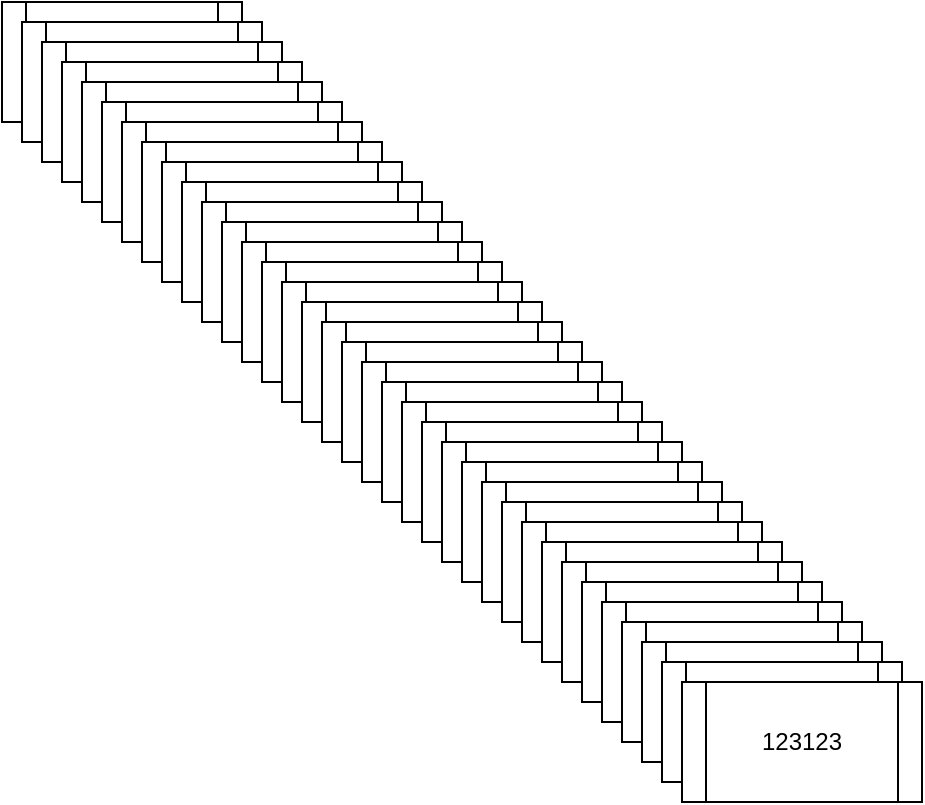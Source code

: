 <mxfile version="13.7.7" type="github"><diagram id="XvSPUDLUYNMZTPW0N-xw" name="Page-1"><mxGraphModel dx="1143" dy="661" grid="1" gridSize="10" guides="1" tooltips="1" connect="1" arrows="1" fold="1" page="1" pageScale="1" pageWidth="827" pageHeight="1169" math="0" shadow="0"><root><mxCell id="0"/><mxCell id="1" parent="0"/><mxCell id="FBpaqkk6B_h8Nh0KUtV6-1" value="123123" style="shape=process;whiteSpace=wrap;html=1;backgroundOutline=1;" vertex="1" parent="1"><mxGeometry x="80" y="50" width="120" height="60" as="geometry"/></mxCell><mxCell id="FBpaqkk6B_h8Nh0KUtV6-2" value="123123" style="shape=process;whiteSpace=wrap;html=1;backgroundOutline=1;" vertex="1" parent="1"><mxGeometry x="90" y="60" width="120" height="60" as="geometry"/></mxCell><mxCell id="FBpaqkk6B_h8Nh0KUtV6-3" value="123123" style="shape=process;whiteSpace=wrap;html=1;backgroundOutline=1;" vertex="1" parent="1"><mxGeometry x="100" y="70" width="120" height="60" as="geometry"/></mxCell><mxCell id="FBpaqkk6B_h8Nh0KUtV6-4" value="123123" style="shape=process;whiteSpace=wrap;html=1;backgroundOutline=1;" vertex="1" parent="1"><mxGeometry x="110" y="80" width="120" height="60" as="geometry"/></mxCell><mxCell id="FBpaqkk6B_h8Nh0KUtV6-5" value="123123" style="shape=process;whiteSpace=wrap;html=1;backgroundOutline=1;" vertex="1" parent="1"><mxGeometry x="120" y="90" width="120" height="60" as="geometry"/></mxCell><mxCell id="FBpaqkk6B_h8Nh0KUtV6-6" value="123123" style="shape=process;whiteSpace=wrap;html=1;backgroundOutline=1;" vertex="1" parent="1"><mxGeometry x="130" y="100" width="120" height="60" as="geometry"/></mxCell><mxCell id="FBpaqkk6B_h8Nh0KUtV6-7" value="123123" style="shape=process;whiteSpace=wrap;html=1;backgroundOutline=1;" vertex="1" parent="1"><mxGeometry x="140" y="110" width="120" height="60" as="geometry"/></mxCell><mxCell id="FBpaqkk6B_h8Nh0KUtV6-8" value="123123" style="shape=process;whiteSpace=wrap;html=1;backgroundOutline=1;" vertex="1" parent="1"><mxGeometry x="150" y="120" width="120" height="60" as="geometry"/></mxCell><mxCell id="FBpaqkk6B_h8Nh0KUtV6-9" value="123123" style="shape=process;whiteSpace=wrap;html=1;backgroundOutline=1;" vertex="1" parent="1"><mxGeometry x="160" y="130" width="120" height="60" as="geometry"/></mxCell><mxCell id="FBpaqkk6B_h8Nh0KUtV6-10" value="123123" style="shape=process;whiteSpace=wrap;html=1;backgroundOutline=1;" vertex="1" parent="1"><mxGeometry x="170" y="140" width="120" height="60" as="geometry"/></mxCell><mxCell id="FBpaqkk6B_h8Nh0KUtV6-11" value="123123" style="shape=process;whiteSpace=wrap;html=1;backgroundOutline=1;" vertex="1" parent="1"><mxGeometry x="180" y="150" width="120" height="60" as="geometry"/></mxCell><mxCell id="FBpaqkk6B_h8Nh0KUtV6-12" value="123123" style="shape=process;whiteSpace=wrap;html=1;backgroundOutline=1;" vertex="1" parent="1"><mxGeometry x="190" y="160" width="120" height="60" as="geometry"/></mxCell><mxCell id="FBpaqkk6B_h8Nh0KUtV6-13" value="123123" style="shape=process;whiteSpace=wrap;html=1;backgroundOutline=1;" vertex="1" parent="1"><mxGeometry x="200" y="170" width="120" height="60" as="geometry"/></mxCell><mxCell id="FBpaqkk6B_h8Nh0KUtV6-14" value="123123" style="shape=process;whiteSpace=wrap;html=1;backgroundOutline=1;" vertex="1" parent="1"><mxGeometry x="210" y="180" width="120" height="60" as="geometry"/></mxCell><mxCell id="FBpaqkk6B_h8Nh0KUtV6-15" value="123123" style="shape=process;whiteSpace=wrap;html=1;backgroundOutline=1;" vertex="1" parent="1"><mxGeometry x="220" y="190" width="120" height="60" as="geometry"/></mxCell><mxCell id="FBpaqkk6B_h8Nh0KUtV6-16" value="123123" style="shape=process;whiteSpace=wrap;html=1;backgroundOutline=1;" vertex="1" parent="1"><mxGeometry x="230" y="200" width="120" height="60" as="geometry"/></mxCell><mxCell id="FBpaqkk6B_h8Nh0KUtV6-17" value="123123" style="shape=process;whiteSpace=wrap;html=1;backgroundOutline=1;" vertex="1" parent="1"><mxGeometry x="240" y="210" width="120" height="60" as="geometry"/></mxCell><mxCell id="FBpaqkk6B_h8Nh0KUtV6-18" value="123123" style="shape=process;whiteSpace=wrap;html=1;backgroundOutline=1;" vertex="1" parent="1"><mxGeometry x="250" y="220" width="120" height="60" as="geometry"/></mxCell><mxCell id="FBpaqkk6B_h8Nh0KUtV6-19" value="123123" style="shape=process;whiteSpace=wrap;html=1;backgroundOutline=1;" vertex="1" parent="1"><mxGeometry x="260" y="230" width="120" height="60" as="geometry"/></mxCell><mxCell id="FBpaqkk6B_h8Nh0KUtV6-20" value="123123" style="shape=process;whiteSpace=wrap;html=1;backgroundOutline=1;" vertex="1" parent="1"><mxGeometry x="270" y="240" width="120" height="60" as="geometry"/></mxCell><mxCell id="FBpaqkk6B_h8Nh0KUtV6-21" value="123123" style="shape=process;whiteSpace=wrap;html=1;backgroundOutline=1;" vertex="1" parent="1"><mxGeometry x="280" y="250" width="120" height="60" as="geometry"/></mxCell><mxCell id="FBpaqkk6B_h8Nh0KUtV6-22" value="123123" style="shape=process;whiteSpace=wrap;html=1;backgroundOutline=1;" vertex="1" parent="1"><mxGeometry x="290" y="260" width="120" height="60" as="geometry"/></mxCell><mxCell id="FBpaqkk6B_h8Nh0KUtV6-23" value="123123" style="shape=process;whiteSpace=wrap;html=1;backgroundOutline=1;" vertex="1" parent="1"><mxGeometry x="300" y="270" width="120" height="60" as="geometry"/></mxCell><mxCell id="FBpaqkk6B_h8Nh0KUtV6-24" value="123123" style="shape=process;whiteSpace=wrap;html=1;backgroundOutline=1;" vertex="1" parent="1"><mxGeometry x="310" y="280" width="120" height="60" as="geometry"/></mxCell><mxCell id="FBpaqkk6B_h8Nh0KUtV6-25" value="123123" style="shape=process;whiteSpace=wrap;html=1;backgroundOutline=1;" vertex="1" parent="1"><mxGeometry x="320" y="290" width="120" height="60" as="geometry"/></mxCell><mxCell id="FBpaqkk6B_h8Nh0KUtV6-26" value="123123" style="shape=process;whiteSpace=wrap;html=1;backgroundOutline=1;" vertex="1" parent="1"><mxGeometry x="330" y="300" width="120" height="60" as="geometry"/></mxCell><mxCell id="FBpaqkk6B_h8Nh0KUtV6-27" value="123123" style="shape=process;whiteSpace=wrap;html=1;backgroundOutline=1;" vertex="1" parent="1"><mxGeometry x="340" y="310" width="120" height="60" as="geometry"/></mxCell><mxCell id="FBpaqkk6B_h8Nh0KUtV6-28" value="123123" style="shape=process;whiteSpace=wrap;html=1;backgroundOutline=1;" vertex="1" parent="1"><mxGeometry x="350" y="320" width="120" height="60" as="geometry"/></mxCell><mxCell id="FBpaqkk6B_h8Nh0KUtV6-29" value="123123" style="shape=process;whiteSpace=wrap;html=1;backgroundOutline=1;" vertex="1" parent="1"><mxGeometry x="360" y="330" width="120" height="60" as="geometry"/></mxCell><mxCell id="FBpaqkk6B_h8Nh0KUtV6-30" value="123123" style="shape=process;whiteSpace=wrap;html=1;backgroundOutline=1;" vertex="1" parent="1"><mxGeometry x="370" y="340" width="120" height="60" as="geometry"/></mxCell><mxCell id="FBpaqkk6B_h8Nh0KUtV6-31" value="123123" style="shape=process;whiteSpace=wrap;html=1;backgroundOutline=1;" vertex="1" parent="1"><mxGeometry x="380" y="350" width="120" height="60" as="geometry"/></mxCell><mxCell id="FBpaqkk6B_h8Nh0KUtV6-32" value="123123" style="shape=process;whiteSpace=wrap;html=1;backgroundOutline=1;" vertex="1" parent="1"><mxGeometry x="390" y="360" width="120" height="60" as="geometry"/></mxCell><mxCell id="FBpaqkk6B_h8Nh0KUtV6-33" value="123123" style="shape=process;whiteSpace=wrap;html=1;backgroundOutline=1;" vertex="1" parent="1"><mxGeometry x="400" y="370" width="120" height="60" as="geometry"/></mxCell><mxCell id="FBpaqkk6B_h8Nh0KUtV6-34" value="123123" style="shape=process;whiteSpace=wrap;html=1;backgroundOutline=1;" vertex="1" parent="1"><mxGeometry x="410" y="380" width="120" height="60" as="geometry"/></mxCell><mxCell id="FBpaqkk6B_h8Nh0KUtV6-35" value="123123" style="shape=process;whiteSpace=wrap;html=1;backgroundOutline=1;" vertex="1" parent="1"><mxGeometry x="90" y="60" width="120" height="60" as="geometry"/></mxCell><mxCell id="FBpaqkk6B_h8Nh0KUtV6-36" value="123123" style="shape=process;whiteSpace=wrap;html=1;backgroundOutline=1;" vertex="1" parent="1"><mxGeometry x="100" y="70" width="120" height="60" as="geometry"/></mxCell><mxCell id="FBpaqkk6B_h8Nh0KUtV6-37" value="123123" style="shape=process;whiteSpace=wrap;html=1;backgroundOutline=1;" vertex="1" parent="1"><mxGeometry x="110" y="80" width="120" height="60" as="geometry"/></mxCell><mxCell id="FBpaqkk6B_h8Nh0KUtV6-38" value="123123" style="shape=process;whiteSpace=wrap;html=1;backgroundOutline=1;" vertex="1" parent="1"><mxGeometry x="120" y="90" width="120" height="60" as="geometry"/></mxCell><mxCell id="FBpaqkk6B_h8Nh0KUtV6-39" value="123123" style="shape=process;whiteSpace=wrap;html=1;backgroundOutline=1;" vertex="1" parent="1"><mxGeometry x="130" y="100" width="120" height="60" as="geometry"/></mxCell><mxCell id="FBpaqkk6B_h8Nh0KUtV6-40" value="123123" style="shape=process;whiteSpace=wrap;html=1;backgroundOutline=1;" vertex="1" parent="1"><mxGeometry x="140" y="110" width="120" height="60" as="geometry"/></mxCell><mxCell id="FBpaqkk6B_h8Nh0KUtV6-41" value="123123" style="shape=process;whiteSpace=wrap;html=1;backgroundOutline=1;" vertex="1" parent="1"><mxGeometry x="150" y="120" width="120" height="60" as="geometry"/></mxCell><mxCell id="FBpaqkk6B_h8Nh0KUtV6-42" value="123123" style="shape=process;whiteSpace=wrap;html=1;backgroundOutline=1;" vertex="1" parent="1"><mxGeometry x="160" y="130" width="120" height="60" as="geometry"/></mxCell><mxCell id="FBpaqkk6B_h8Nh0KUtV6-43" value="123123" style="shape=process;whiteSpace=wrap;html=1;backgroundOutline=1;" vertex="1" parent="1"><mxGeometry x="170" y="140" width="120" height="60" as="geometry"/></mxCell><mxCell id="FBpaqkk6B_h8Nh0KUtV6-44" value="123123" style="shape=process;whiteSpace=wrap;html=1;backgroundOutline=1;" vertex="1" parent="1"><mxGeometry x="180" y="150" width="120" height="60" as="geometry"/></mxCell><mxCell id="FBpaqkk6B_h8Nh0KUtV6-45" value="123123" style="shape=process;whiteSpace=wrap;html=1;backgroundOutline=1;" vertex="1" parent="1"><mxGeometry x="190" y="160" width="120" height="60" as="geometry"/></mxCell><mxCell id="FBpaqkk6B_h8Nh0KUtV6-46" value="123123" style="shape=process;whiteSpace=wrap;html=1;backgroundOutline=1;" vertex="1" parent="1"><mxGeometry x="200" y="170" width="120" height="60" as="geometry"/></mxCell><mxCell id="FBpaqkk6B_h8Nh0KUtV6-47" value="123123" style="shape=process;whiteSpace=wrap;html=1;backgroundOutline=1;" vertex="1" parent="1"><mxGeometry x="210" y="180" width="120" height="60" as="geometry"/></mxCell><mxCell id="FBpaqkk6B_h8Nh0KUtV6-48" value="123123" style="shape=process;whiteSpace=wrap;html=1;backgroundOutline=1;" vertex="1" parent="1"><mxGeometry x="220" y="190" width="120" height="60" as="geometry"/></mxCell><mxCell id="FBpaqkk6B_h8Nh0KUtV6-49" value="123123" style="shape=process;whiteSpace=wrap;html=1;backgroundOutline=1;" vertex="1" parent="1"><mxGeometry x="230" y="200" width="120" height="60" as="geometry"/></mxCell><mxCell id="FBpaqkk6B_h8Nh0KUtV6-50" value="123123" style="shape=process;whiteSpace=wrap;html=1;backgroundOutline=1;" vertex="1" parent="1"><mxGeometry x="240" y="210" width="120" height="60" as="geometry"/></mxCell><mxCell id="FBpaqkk6B_h8Nh0KUtV6-51" value="123123" style="shape=process;whiteSpace=wrap;html=1;backgroundOutline=1;" vertex="1" parent="1"><mxGeometry x="250" y="220" width="120" height="60" as="geometry"/></mxCell><mxCell id="FBpaqkk6B_h8Nh0KUtV6-52" value="123123" style="shape=process;whiteSpace=wrap;html=1;backgroundOutline=1;" vertex="1" parent="1"><mxGeometry x="260" y="230" width="120" height="60" as="geometry"/></mxCell><mxCell id="FBpaqkk6B_h8Nh0KUtV6-53" value="123123" style="shape=process;whiteSpace=wrap;html=1;backgroundOutline=1;" vertex="1" parent="1"><mxGeometry x="270" y="240" width="120" height="60" as="geometry"/></mxCell><mxCell id="FBpaqkk6B_h8Nh0KUtV6-54" value="123123" style="shape=process;whiteSpace=wrap;html=1;backgroundOutline=1;" vertex="1" parent="1"><mxGeometry x="280" y="250" width="120" height="60" as="geometry"/></mxCell><mxCell id="FBpaqkk6B_h8Nh0KUtV6-55" value="123123" style="shape=process;whiteSpace=wrap;html=1;backgroundOutline=1;" vertex="1" parent="1"><mxGeometry x="290" y="260" width="120" height="60" as="geometry"/></mxCell><mxCell id="FBpaqkk6B_h8Nh0KUtV6-56" value="123123" style="shape=process;whiteSpace=wrap;html=1;backgroundOutline=1;" vertex="1" parent="1"><mxGeometry x="300" y="270" width="120" height="60" as="geometry"/></mxCell><mxCell id="FBpaqkk6B_h8Nh0KUtV6-57" value="123123" style="shape=process;whiteSpace=wrap;html=1;backgroundOutline=1;" vertex="1" parent="1"><mxGeometry x="310" y="280" width="120" height="60" as="geometry"/></mxCell><mxCell id="FBpaqkk6B_h8Nh0KUtV6-58" value="123123" style="shape=process;whiteSpace=wrap;html=1;backgroundOutline=1;" vertex="1" parent="1"><mxGeometry x="320" y="290" width="120" height="60" as="geometry"/></mxCell><mxCell id="FBpaqkk6B_h8Nh0KUtV6-59" value="123123" style="shape=process;whiteSpace=wrap;html=1;backgroundOutline=1;" vertex="1" parent="1"><mxGeometry x="330" y="300" width="120" height="60" as="geometry"/></mxCell><mxCell id="FBpaqkk6B_h8Nh0KUtV6-60" value="123123" style="shape=process;whiteSpace=wrap;html=1;backgroundOutline=1;" vertex="1" parent="1"><mxGeometry x="340" y="310" width="120" height="60" as="geometry"/></mxCell><mxCell id="FBpaqkk6B_h8Nh0KUtV6-61" value="123123" style="shape=process;whiteSpace=wrap;html=1;backgroundOutline=1;" vertex="1" parent="1"><mxGeometry x="350" y="320" width="120" height="60" as="geometry"/></mxCell><mxCell id="FBpaqkk6B_h8Nh0KUtV6-62" value="123123" style="shape=process;whiteSpace=wrap;html=1;backgroundOutline=1;" vertex="1" parent="1"><mxGeometry x="360" y="330" width="120" height="60" as="geometry"/></mxCell><mxCell id="FBpaqkk6B_h8Nh0KUtV6-63" value="123123" style="shape=process;whiteSpace=wrap;html=1;backgroundOutline=1;" vertex="1" parent="1"><mxGeometry x="370" y="340" width="120" height="60" as="geometry"/></mxCell><mxCell id="FBpaqkk6B_h8Nh0KUtV6-64" value="123123" style="shape=process;whiteSpace=wrap;html=1;backgroundOutline=1;" vertex="1" parent="1"><mxGeometry x="380" y="350" width="120" height="60" as="geometry"/></mxCell><mxCell id="FBpaqkk6B_h8Nh0KUtV6-65" value="123123" style="shape=process;whiteSpace=wrap;html=1;backgroundOutline=1;" vertex="1" parent="1"><mxGeometry x="390" y="360" width="120" height="60" as="geometry"/></mxCell><mxCell id="FBpaqkk6B_h8Nh0KUtV6-66" value="123123" style="shape=process;whiteSpace=wrap;html=1;backgroundOutline=1;" vertex="1" parent="1"><mxGeometry x="400" y="370" width="120" height="60" as="geometry"/></mxCell><mxCell id="FBpaqkk6B_h8Nh0KUtV6-67" value="123123" style="shape=process;whiteSpace=wrap;html=1;backgroundOutline=1;" vertex="1" parent="1"><mxGeometry x="410" y="380" width="120" height="60" as="geometry"/></mxCell><mxCell id="FBpaqkk6B_h8Nh0KUtV6-68" value="123123" style="shape=process;whiteSpace=wrap;html=1;backgroundOutline=1;" vertex="1" parent="1"><mxGeometry x="420" y="390" width="120" height="60" as="geometry"/></mxCell></root></mxGraphModel></diagram></mxfile>